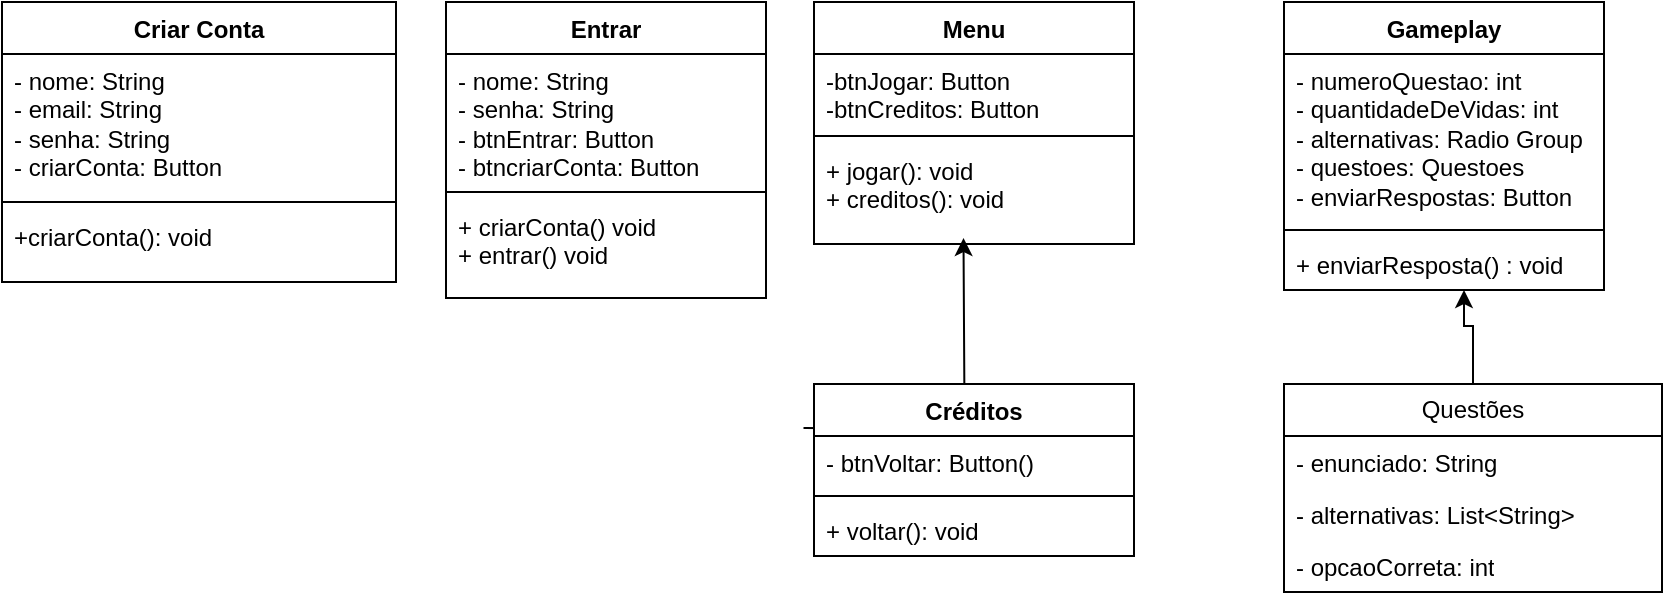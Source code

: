 <mxfile version="24.8.3">
  <diagram name="Página-1" id="_6wJqSV0RkrcyglIBapG">
    <mxGraphModel dx="2214" dy="59" grid="0" gridSize="10" guides="1" tooltips="1" connect="1" arrows="1" fold="1" page="0" pageScale="1" pageWidth="827" pageHeight="1169" math="0" shadow="0">
      <root>
        <mxCell id="0" />
        <mxCell id="1" parent="0" />
        <mxCell id="76yzSBtMya5_2GJz_PTm-30" value="Criar Conta" style="swimlane;fontStyle=1;align=center;verticalAlign=top;childLayout=stackLayout;horizontal=1;startSize=26;horizontalStack=0;resizeParent=1;resizeParentMax=0;resizeLast=0;collapsible=1;marginBottom=0;whiteSpace=wrap;html=1;" vertex="1" parent="1">
          <mxGeometry x="-314" y="1153" width="197" height="140" as="geometry" />
        </mxCell>
        <mxCell id="76yzSBtMya5_2GJz_PTm-31" value="&lt;div&gt;- nome: String&lt;/div&gt;- email: String&lt;div&gt;&lt;div&gt;- senha: String&lt;/div&gt;&lt;/div&gt;&lt;div&gt;- criarConta: Button&lt;/div&gt;" style="text;strokeColor=none;fillColor=none;align=left;verticalAlign=top;spacingLeft=4;spacingRight=4;overflow=hidden;rotatable=0;points=[[0,0.5],[1,0.5]];portConstraint=eastwest;whiteSpace=wrap;html=1;" vertex="1" parent="76yzSBtMya5_2GJz_PTm-30">
          <mxGeometry y="26" width="197" height="70" as="geometry" />
        </mxCell>
        <mxCell id="76yzSBtMya5_2GJz_PTm-32" value="" style="line;strokeWidth=1;fillColor=none;align=left;verticalAlign=middle;spacingTop=-1;spacingLeft=3;spacingRight=3;rotatable=0;labelPosition=right;points=[];portConstraint=eastwest;strokeColor=inherit;" vertex="1" parent="76yzSBtMya5_2GJz_PTm-30">
          <mxGeometry y="96" width="197" height="8" as="geometry" />
        </mxCell>
        <mxCell id="76yzSBtMya5_2GJz_PTm-33" value="+criarConta(): void" style="text;strokeColor=none;fillColor=none;align=left;verticalAlign=top;spacingLeft=4;spacingRight=4;overflow=hidden;rotatable=0;points=[[0,0.5],[1,0.5]];portConstraint=eastwest;whiteSpace=wrap;html=1;" vertex="1" parent="76yzSBtMya5_2GJz_PTm-30">
          <mxGeometry y="104" width="197" height="36" as="geometry" />
        </mxCell>
        <mxCell id="76yzSBtMya5_2GJz_PTm-34" value="Entrar" style="swimlane;fontStyle=1;align=center;verticalAlign=top;childLayout=stackLayout;horizontal=1;startSize=26;horizontalStack=0;resizeParent=1;resizeParentMax=0;resizeLast=0;collapsible=1;marginBottom=0;whiteSpace=wrap;html=1;" vertex="1" parent="1">
          <mxGeometry x="-92" y="1153" width="160" height="148" as="geometry" />
        </mxCell>
        <mxCell id="76yzSBtMya5_2GJz_PTm-35" value="- nome: String&lt;div&gt;- senha: String&lt;/div&gt;&lt;div&gt;- btnEntrar: Button&lt;/div&gt;&lt;div&gt;- btncriarConta: Button&lt;/div&gt;" style="text;strokeColor=none;fillColor=none;align=left;verticalAlign=top;spacingLeft=4;spacingRight=4;overflow=hidden;rotatable=0;points=[[0,0.5],[1,0.5]];portConstraint=eastwest;whiteSpace=wrap;html=1;" vertex="1" parent="76yzSBtMya5_2GJz_PTm-34">
          <mxGeometry y="26" width="160" height="65" as="geometry" />
        </mxCell>
        <mxCell id="76yzSBtMya5_2GJz_PTm-36" value="" style="line;strokeWidth=1;fillColor=none;align=left;verticalAlign=middle;spacingTop=-1;spacingLeft=3;spacingRight=3;rotatable=0;labelPosition=right;points=[];portConstraint=eastwest;strokeColor=inherit;" vertex="1" parent="76yzSBtMya5_2GJz_PTm-34">
          <mxGeometry y="91" width="160" height="8" as="geometry" />
        </mxCell>
        <mxCell id="76yzSBtMya5_2GJz_PTm-37" value="+ criarConta() void&lt;div&gt;+ entrar() void&lt;/div&gt;" style="text;strokeColor=none;fillColor=none;align=left;verticalAlign=top;spacingLeft=4;spacingRight=4;overflow=hidden;rotatable=0;points=[[0,0.5],[1,0.5]];portConstraint=eastwest;whiteSpace=wrap;html=1;" vertex="1" parent="76yzSBtMya5_2GJz_PTm-34">
          <mxGeometry y="99" width="160" height="49" as="geometry" />
        </mxCell>
        <mxCell id="76yzSBtMya5_2GJz_PTm-38" value="Menu" style="swimlane;fontStyle=1;align=center;verticalAlign=top;childLayout=stackLayout;horizontal=1;startSize=26;horizontalStack=0;resizeParent=1;resizeParentMax=0;resizeLast=0;collapsible=1;marginBottom=0;whiteSpace=wrap;html=1;" vertex="1" parent="1">
          <mxGeometry x="92" y="1153" width="160" height="121" as="geometry" />
        </mxCell>
        <mxCell id="76yzSBtMya5_2GJz_PTm-39" value="-btnJogar: Button&lt;div&gt;-btnCreditos: Button&lt;/div&gt;" style="text;strokeColor=none;fillColor=none;align=left;verticalAlign=top;spacingLeft=4;spacingRight=4;overflow=hidden;rotatable=0;points=[[0,0.5],[1,0.5]];portConstraint=eastwest;whiteSpace=wrap;html=1;" vertex="1" parent="76yzSBtMya5_2GJz_PTm-38">
          <mxGeometry y="26" width="160" height="37" as="geometry" />
        </mxCell>
        <mxCell id="76yzSBtMya5_2GJz_PTm-40" value="" style="line;strokeWidth=1;fillColor=none;align=left;verticalAlign=middle;spacingTop=-1;spacingLeft=3;spacingRight=3;rotatable=0;labelPosition=right;points=[];portConstraint=eastwest;strokeColor=inherit;" vertex="1" parent="76yzSBtMya5_2GJz_PTm-38">
          <mxGeometry y="63" width="160" height="8" as="geometry" />
        </mxCell>
        <mxCell id="76yzSBtMya5_2GJz_PTm-41" value="+ jogar(): void&lt;div&gt;+ creditos(): void&lt;/div&gt;" style="text;strokeColor=none;fillColor=none;align=left;verticalAlign=top;spacingLeft=4;spacingRight=4;overflow=hidden;rotatable=0;points=[[0,0.5],[1,0.5]];portConstraint=eastwest;whiteSpace=wrap;html=1;" vertex="1" parent="76yzSBtMya5_2GJz_PTm-38">
          <mxGeometry y="71" width="160" height="50" as="geometry" />
        </mxCell>
        <mxCell id="76yzSBtMya5_2GJz_PTm-54" value="" style="edgeStyle=orthogonalEdgeStyle;rounded=0;orthogonalLoop=1;jettySize=auto;html=1;" edge="1" parent="1">
          <mxGeometry relative="1" as="geometry">
            <mxPoint x="86.75" y="1366.0" as="sourcePoint" />
            <mxPoint x="166.75" y="1271.0" as="targetPoint" />
          </mxGeometry>
        </mxCell>
        <mxCell id="76yzSBtMya5_2GJz_PTm-42" value="Créditos" style="swimlane;fontStyle=1;align=center;verticalAlign=top;childLayout=stackLayout;horizontal=1;startSize=26;horizontalStack=0;resizeParent=1;resizeParentMax=0;resizeLast=0;collapsible=1;marginBottom=0;whiteSpace=wrap;html=1;" vertex="1" parent="1">
          <mxGeometry x="92" y="1344" width="160" height="86" as="geometry" />
        </mxCell>
        <mxCell id="76yzSBtMya5_2GJz_PTm-43" value="- btnVoltar: Button()" style="text;strokeColor=none;fillColor=none;align=left;verticalAlign=top;spacingLeft=4;spacingRight=4;overflow=hidden;rotatable=0;points=[[0,0.5],[1,0.5]];portConstraint=eastwest;whiteSpace=wrap;html=1;" vertex="1" parent="76yzSBtMya5_2GJz_PTm-42">
          <mxGeometry y="26" width="160" height="26" as="geometry" />
        </mxCell>
        <mxCell id="76yzSBtMya5_2GJz_PTm-44" value="" style="line;strokeWidth=1;fillColor=none;align=left;verticalAlign=middle;spacingTop=-1;spacingLeft=3;spacingRight=3;rotatable=0;labelPosition=right;points=[];portConstraint=eastwest;strokeColor=inherit;" vertex="1" parent="76yzSBtMya5_2GJz_PTm-42">
          <mxGeometry y="52" width="160" height="8" as="geometry" />
        </mxCell>
        <mxCell id="76yzSBtMya5_2GJz_PTm-45" value="+ voltar(): void" style="text;strokeColor=none;fillColor=none;align=left;verticalAlign=top;spacingLeft=4;spacingRight=4;overflow=hidden;rotatable=0;points=[[0,0.5],[1,0.5]];portConstraint=eastwest;whiteSpace=wrap;html=1;" vertex="1" parent="76yzSBtMya5_2GJz_PTm-42">
          <mxGeometry y="60" width="160" height="26" as="geometry" />
        </mxCell>
        <mxCell id="76yzSBtMya5_2GJz_PTm-46" value="Gameplay" style="swimlane;fontStyle=1;align=center;verticalAlign=top;childLayout=stackLayout;horizontal=1;startSize=26;horizontalStack=0;resizeParent=1;resizeParentMax=0;resizeLast=0;collapsible=1;marginBottom=0;whiteSpace=wrap;html=1;" vertex="1" parent="1">
          <mxGeometry x="327" y="1153" width="160" height="144" as="geometry" />
        </mxCell>
        <mxCell id="76yzSBtMya5_2GJz_PTm-47" value="- numeroQuestao: int&lt;div&gt;- quantidadeDeVidas: int&lt;/div&gt;&lt;div&gt;- alternativas: Radio Group&lt;/div&gt;&lt;div&gt;- questoes: Questoes&lt;/div&gt;&lt;div&gt;- enviarRespostas: Button&lt;/div&gt;" style="text;strokeColor=none;fillColor=none;align=left;verticalAlign=top;spacingLeft=4;spacingRight=4;overflow=hidden;rotatable=0;points=[[0,0.5],[1,0.5]];portConstraint=eastwest;whiteSpace=wrap;html=1;" vertex="1" parent="76yzSBtMya5_2GJz_PTm-46">
          <mxGeometry y="26" width="160" height="84" as="geometry" />
        </mxCell>
        <mxCell id="76yzSBtMya5_2GJz_PTm-48" value="" style="line;strokeWidth=1;fillColor=none;align=left;verticalAlign=middle;spacingTop=-1;spacingLeft=3;spacingRight=3;rotatable=0;labelPosition=right;points=[];portConstraint=eastwest;strokeColor=inherit;" vertex="1" parent="76yzSBtMya5_2GJz_PTm-46">
          <mxGeometry y="110" width="160" height="8" as="geometry" />
        </mxCell>
        <mxCell id="76yzSBtMya5_2GJz_PTm-49" value="+ enviarResposta() : void" style="text;strokeColor=none;fillColor=none;align=left;verticalAlign=top;spacingLeft=4;spacingRight=4;overflow=hidden;rotatable=0;points=[[0,0.5],[1,0.5]];portConstraint=eastwest;whiteSpace=wrap;html=1;" vertex="1" parent="76yzSBtMya5_2GJz_PTm-46">
          <mxGeometry y="118" width="160" height="26" as="geometry" />
        </mxCell>
        <mxCell id="76yzSBtMya5_2GJz_PTm-55" value="" style="edgeStyle=orthogonalEdgeStyle;rounded=0;orthogonalLoop=1;jettySize=auto;html=1;" edge="1" parent="1" source="76yzSBtMya5_2GJz_PTm-50" target="76yzSBtMya5_2GJz_PTm-49">
          <mxGeometry relative="1" as="geometry">
            <Array as="points">
              <mxPoint x="422" y="1315" />
              <mxPoint x="417" y="1315" />
            </Array>
          </mxGeometry>
        </mxCell>
        <mxCell id="76yzSBtMya5_2GJz_PTm-50" value="Questões" style="swimlane;fontStyle=0;childLayout=stackLayout;horizontal=1;startSize=26;fillColor=none;horizontalStack=0;resizeParent=1;resizeParentMax=0;resizeLast=0;collapsible=1;marginBottom=0;whiteSpace=wrap;html=1;" vertex="1" parent="1">
          <mxGeometry x="327" y="1344" width="189" height="104" as="geometry" />
        </mxCell>
        <mxCell id="76yzSBtMya5_2GJz_PTm-51" value="- enunciado: String" style="text;strokeColor=none;fillColor=none;align=left;verticalAlign=top;spacingLeft=4;spacingRight=4;overflow=hidden;rotatable=0;points=[[0,0.5],[1,0.5]];portConstraint=eastwest;whiteSpace=wrap;html=1;" vertex="1" parent="76yzSBtMya5_2GJz_PTm-50">
          <mxGeometry y="26" width="189" height="26" as="geometry" />
        </mxCell>
        <mxCell id="76yzSBtMya5_2GJz_PTm-52" value="- alternativas: List&amp;lt;String&amp;gt;" style="text;strokeColor=none;fillColor=none;align=left;verticalAlign=top;spacingLeft=4;spacingRight=4;overflow=hidden;rotatable=0;points=[[0,0.5],[1,0.5]];portConstraint=eastwest;whiteSpace=wrap;html=1;" vertex="1" parent="76yzSBtMya5_2GJz_PTm-50">
          <mxGeometry y="52" width="189" height="26" as="geometry" />
        </mxCell>
        <mxCell id="76yzSBtMya5_2GJz_PTm-53" value="- opcaoCorreta: int" style="text;strokeColor=none;fillColor=none;align=left;verticalAlign=top;spacingLeft=4;spacingRight=4;overflow=hidden;rotatable=0;points=[[0,0.5],[1,0.5]];portConstraint=eastwest;whiteSpace=wrap;html=1;" vertex="1" parent="76yzSBtMya5_2GJz_PTm-50">
          <mxGeometry y="78" width="189" height="26" as="geometry" />
        </mxCell>
      </root>
    </mxGraphModel>
  </diagram>
</mxfile>
